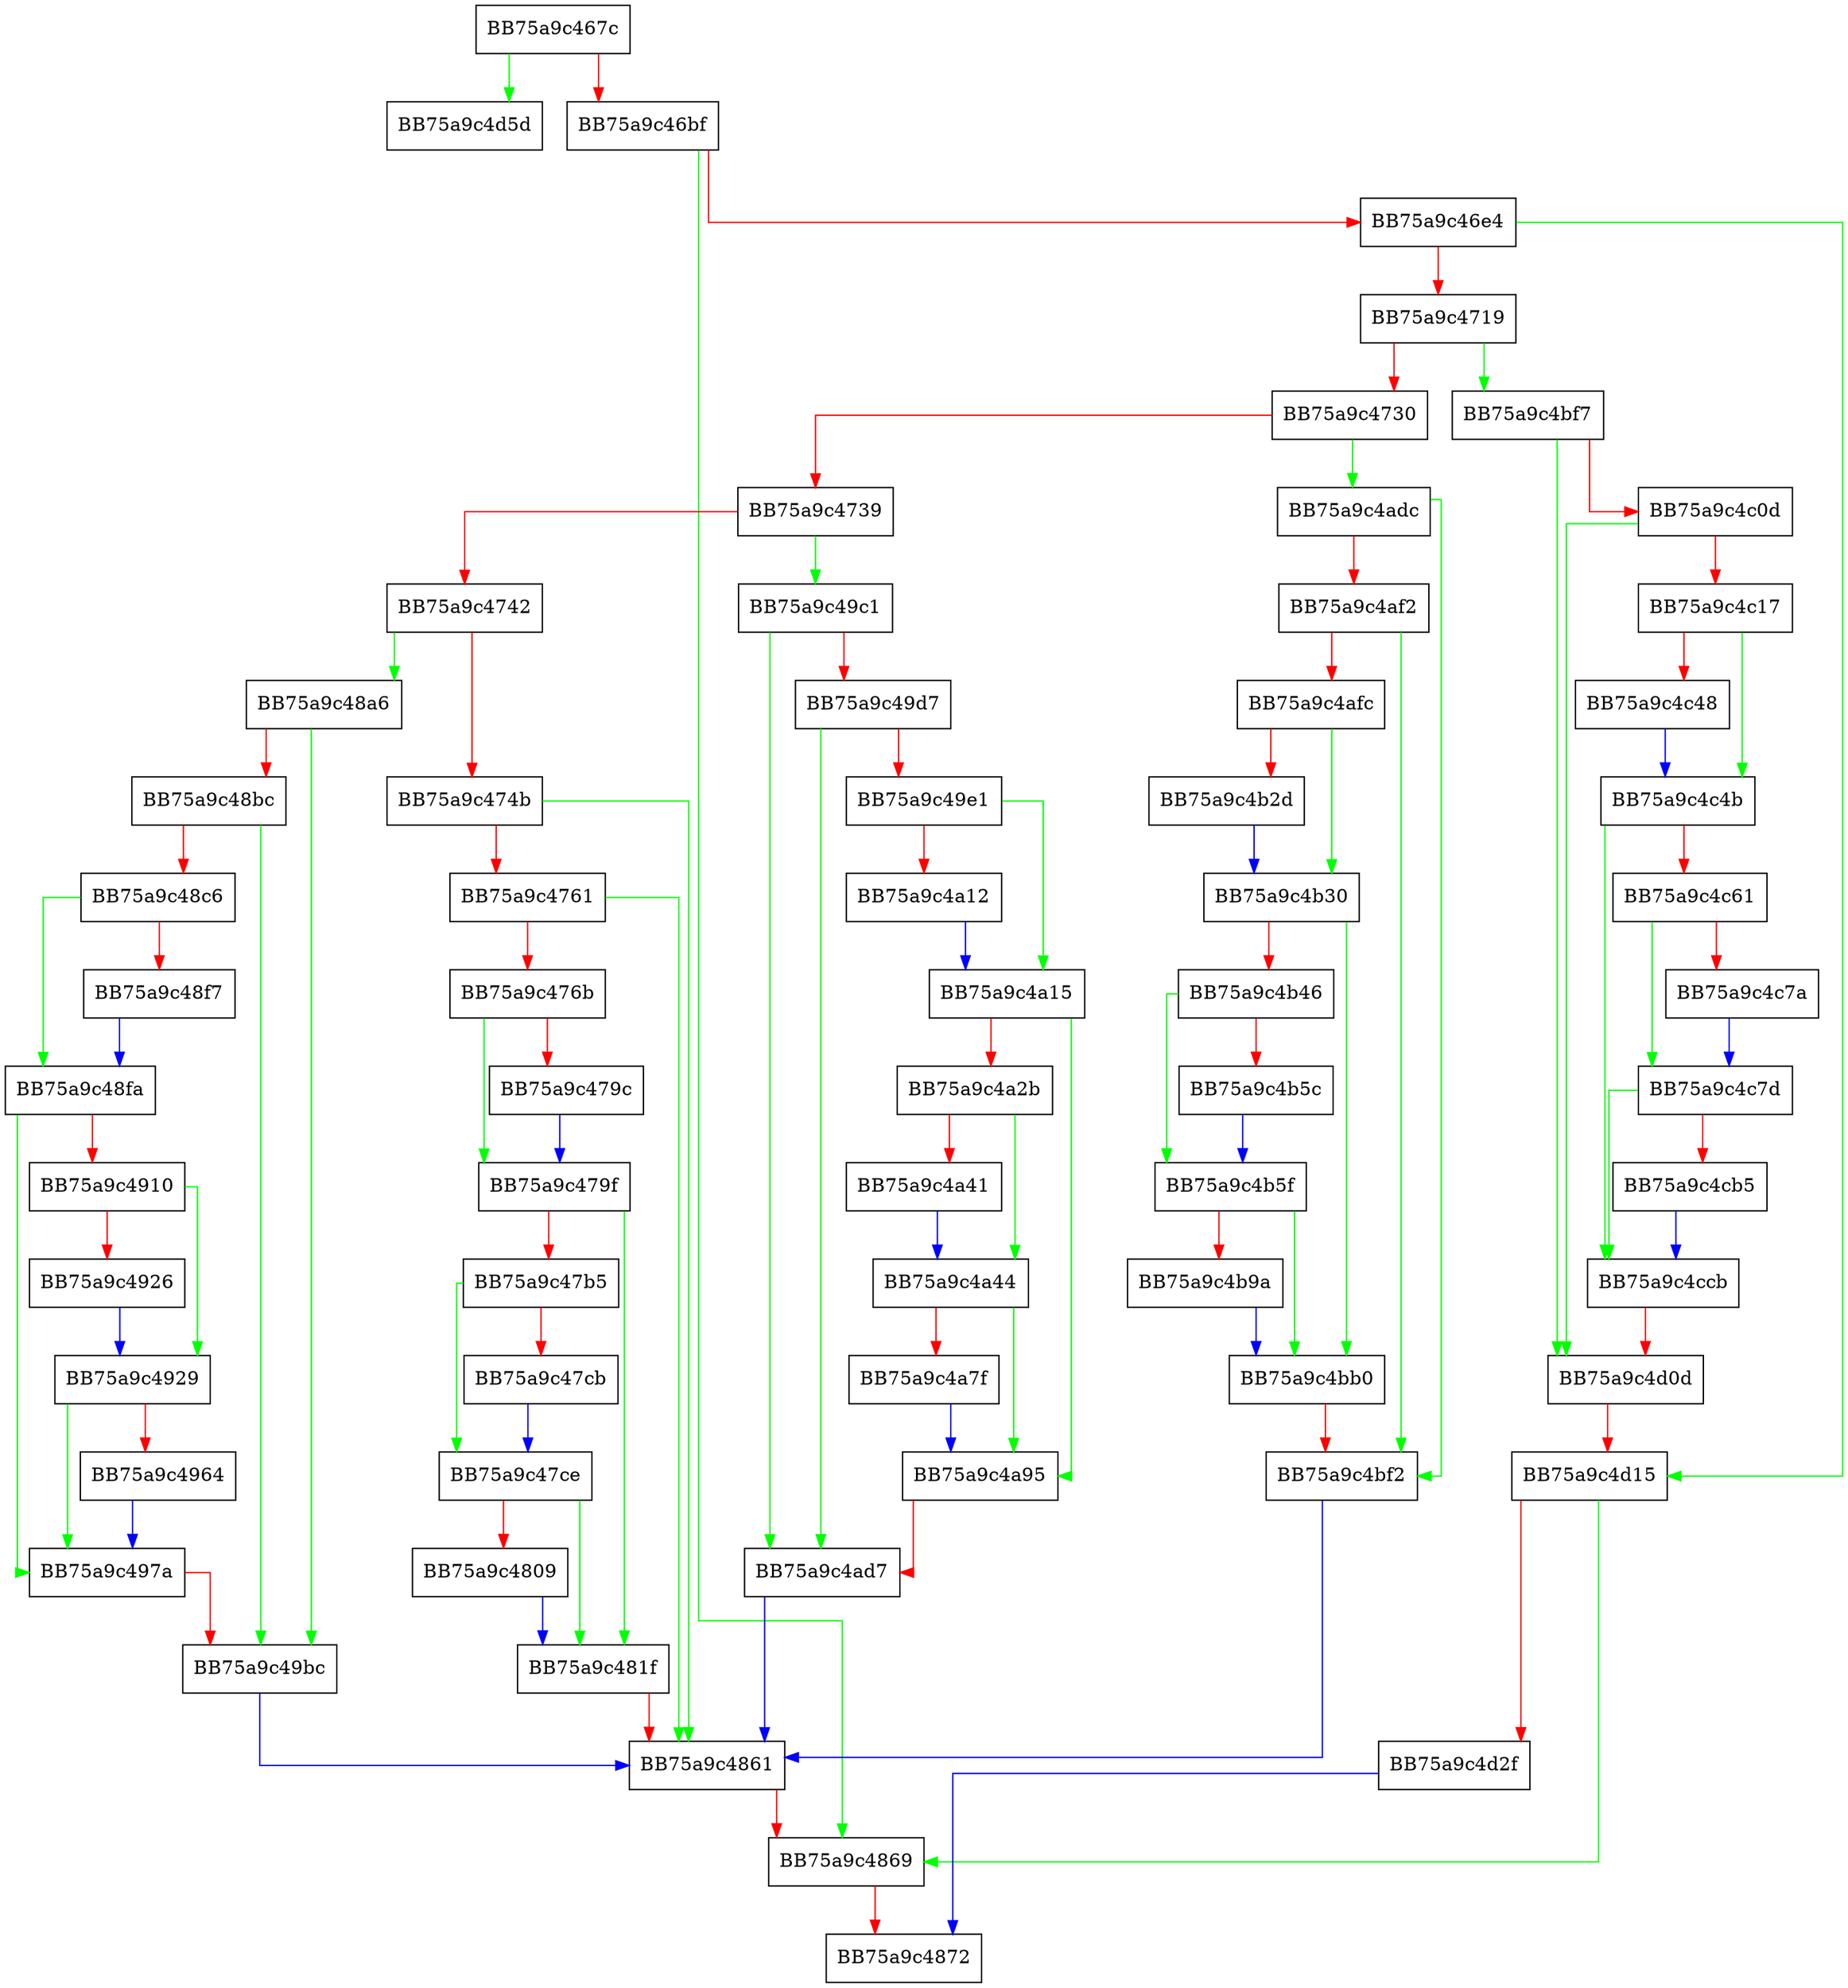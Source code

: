 digraph parse {
  node [shape="box"];
  graph [splines=ortho];
  BB75a9c467c -> BB75a9c4d5d [color="green"];
  BB75a9c467c -> BB75a9c46bf [color="red"];
  BB75a9c46bf -> BB75a9c4869 [color="green"];
  BB75a9c46bf -> BB75a9c46e4 [color="red"];
  BB75a9c46e4 -> BB75a9c4d15 [color="green"];
  BB75a9c46e4 -> BB75a9c4719 [color="red"];
  BB75a9c4719 -> BB75a9c4bf7 [color="green"];
  BB75a9c4719 -> BB75a9c4730 [color="red"];
  BB75a9c4730 -> BB75a9c4adc [color="green"];
  BB75a9c4730 -> BB75a9c4739 [color="red"];
  BB75a9c4739 -> BB75a9c49c1 [color="green"];
  BB75a9c4739 -> BB75a9c4742 [color="red"];
  BB75a9c4742 -> BB75a9c48a6 [color="green"];
  BB75a9c4742 -> BB75a9c474b [color="red"];
  BB75a9c474b -> BB75a9c4861 [color="green"];
  BB75a9c474b -> BB75a9c4761 [color="red"];
  BB75a9c4761 -> BB75a9c4861 [color="green"];
  BB75a9c4761 -> BB75a9c476b [color="red"];
  BB75a9c476b -> BB75a9c479f [color="green"];
  BB75a9c476b -> BB75a9c479c [color="red"];
  BB75a9c479c -> BB75a9c479f [color="blue"];
  BB75a9c479f -> BB75a9c481f [color="green"];
  BB75a9c479f -> BB75a9c47b5 [color="red"];
  BB75a9c47b5 -> BB75a9c47ce [color="green"];
  BB75a9c47b5 -> BB75a9c47cb [color="red"];
  BB75a9c47cb -> BB75a9c47ce [color="blue"];
  BB75a9c47ce -> BB75a9c481f [color="green"];
  BB75a9c47ce -> BB75a9c4809 [color="red"];
  BB75a9c4809 -> BB75a9c481f [color="blue"];
  BB75a9c481f -> BB75a9c4861 [color="red"];
  BB75a9c4861 -> BB75a9c4869 [color="red"];
  BB75a9c4869 -> BB75a9c4872 [color="red"];
  BB75a9c48a6 -> BB75a9c49bc [color="green"];
  BB75a9c48a6 -> BB75a9c48bc [color="red"];
  BB75a9c48bc -> BB75a9c49bc [color="green"];
  BB75a9c48bc -> BB75a9c48c6 [color="red"];
  BB75a9c48c6 -> BB75a9c48fa [color="green"];
  BB75a9c48c6 -> BB75a9c48f7 [color="red"];
  BB75a9c48f7 -> BB75a9c48fa [color="blue"];
  BB75a9c48fa -> BB75a9c497a [color="green"];
  BB75a9c48fa -> BB75a9c4910 [color="red"];
  BB75a9c4910 -> BB75a9c4929 [color="green"];
  BB75a9c4910 -> BB75a9c4926 [color="red"];
  BB75a9c4926 -> BB75a9c4929 [color="blue"];
  BB75a9c4929 -> BB75a9c497a [color="green"];
  BB75a9c4929 -> BB75a9c4964 [color="red"];
  BB75a9c4964 -> BB75a9c497a [color="blue"];
  BB75a9c497a -> BB75a9c49bc [color="red"];
  BB75a9c49bc -> BB75a9c4861 [color="blue"];
  BB75a9c49c1 -> BB75a9c4ad7 [color="green"];
  BB75a9c49c1 -> BB75a9c49d7 [color="red"];
  BB75a9c49d7 -> BB75a9c4ad7 [color="green"];
  BB75a9c49d7 -> BB75a9c49e1 [color="red"];
  BB75a9c49e1 -> BB75a9c4a15 [color="green"];
  BB75a9c49e1 -> BB75a9c4a12 [color="red"];
  BB75a9c4a12 -> BB75a9c4a15 [color="blue"];
  BB75a9c4a15 -> BB75a9c4a95 [color="green"];
  BB75a9c4a15 -> BB75a9c4a2b [color="red"];
  BB75a9c4a2b -> BB75a9c4a44 [color="green"];
  BB75a9c4a2b -> BB75a9c4a41 [color="red"];
  BB75a9c4a41 -> BB75a9c4a44 [color="blue"];
  BB75a9c4a44 -> BB75a9c4a95 [color="green"];
  BB75a9c4a44 -> BB75a9c4a7f [color="red"];
  BB75a9c4a7f -> BB75a9c4a95 [color="blue"];
  BB75a9c4a95 -> BB75a9c4ad7 [color="red"];
  BB75a9c4ad7 -> BB75a9c4861 [color="blue"];
  BB75a9c4adc -> BB75a9c4bf2 [color="green"];
  BB75a9c4adc -> BB75a9c4af2 [color="red"];
  BB75a9c4af2 -> BB75a9c4bf2 [color="green"];
  BB75a9c4af2 -> BB75a9c4afc [color="red"];
  BB75a9c4afc -> BB75a9c4b30 [color="green"];
  BB75a9c4afc -> BB75a9c4b2d [color="red"];
  BB75a9c4b2d -> BB75a9c4b30 [color="blue"];
  BB75a9c4b30 -> BB75a9c4bb0 [color="green"];
  BB75a9c4b30 -> BB75a9c4b46 [color="red"];
  BB75a9c4b46 -> BB75a9c4b5f [color="green"];
  BB75a9c4b46 -> BB75a9c4b5c [color="red"];
  BB75a9c4b5c -> BB75a9c4b5f [color="blue"];
  BB75a9c4b5f -> BB75a9c4bb0 [color="green"];
  BB75a9c4b5f -> BB75a9c4b9a [color="red"];
  BB75a9c4b9a -> BB75a9c4bb0 [color="blue"];
  BB75a9c4bb0 -> BB75a9c4bf2 [color="red"];
  BB75a9c4bf2 -> BB75a9c4861 [color="blue"];
  BB75a9c4bf7 -> BB75a9c4d0d [color="green"];
  BB75a9c4bf7 -> BB75a9c4c0d [color="red"];
  BB75a9c4c0d -> BB75a9c4d0d [color="green"];
  BB75a9c4c0d -> BB75a9c4c17 [color="red"];
  BB75a9c4c17 -> BB75a9c4c4b [color="green"];
  BB75a9c4c17 -> BB75a9c4c48 [color="red"];
  BB75a9c4c48 -> BB75a9c4c4b [color="blue"];
  BB75a9c4c4b -> BB75a9c4ccb [color="green"];
  BB75a9c4c4b -> BB75a9c4c61 [color="red"];
  BB75a9c4c61 -> BB75a9c4c7d [color="green"];
  BB75a9c4c61 -> BB75a9c4c7a [color="red"];
  BB75a9c4c7a -> BB75a9c4c7d [color="blue"];
  BB75a9c4c7d -> BB75a9c4ccb [color="green"];
  BB75a9c4c7d -> BB75a9c4cb5 [color="red"];
  BB75a9c4cb5 -> BB75a9c4ccb [color="blue"];
  BB75a9c4ccb -> BB75a9c4d0d [color="red"];
  BB75a9c4d0d -> BB75a9c4d15 [color="red"];
  BB75a9c4d15 -> BB75a9c4869 [color="green"];
  BB75a9c4d15 -> BB75a9c4d2f [color="red"];
  BB75a9c4d2f -> BB75a9c4872 [color="blue"];
}